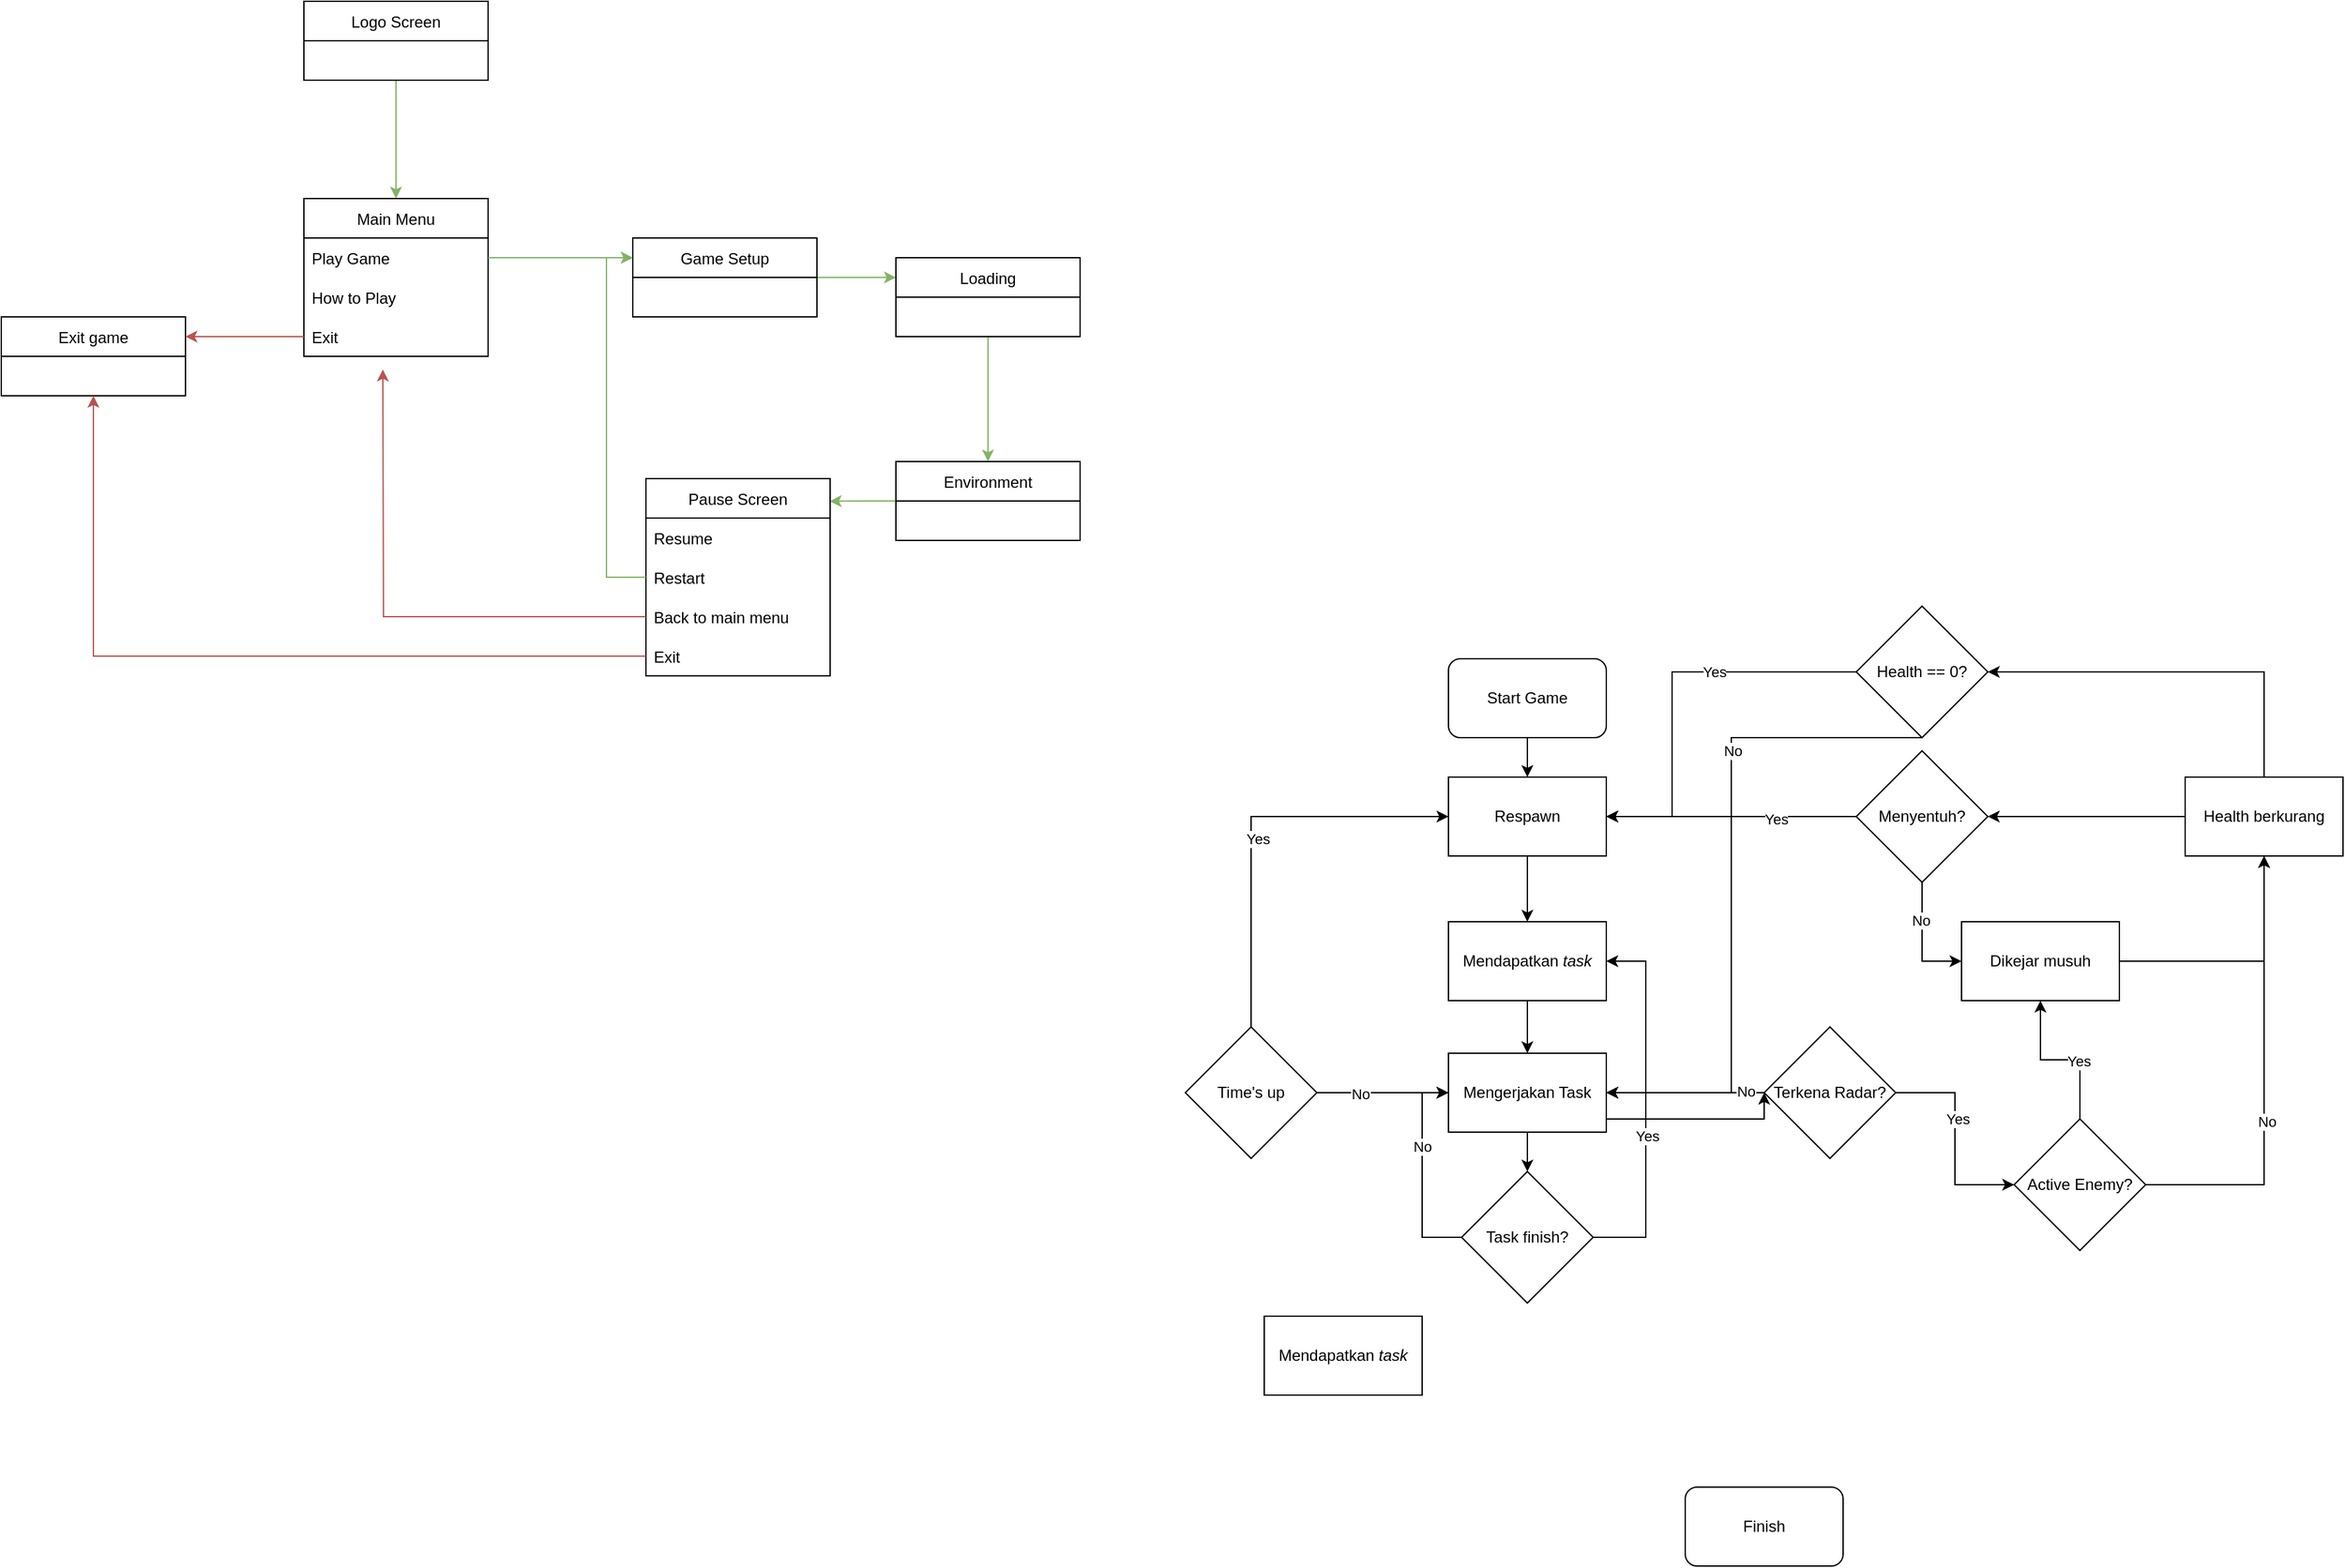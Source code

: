 <mxfile version="17.2.4" type="device"><diagram id="1WqEkN2X0EauxIYjMKih" name="Page-1"><mxGraphModel dx="2146" dy="924" grid="1" gridSize="10" guides="1" tooltips="1" connect="1" arrows="1" fold="1" page="1" pageScale="1" pageWidth="850" pageHeight="1100" math="0" shadow="0"><root><mxCell id="0"/><mxCell id="1" parent="0"/><mxCell id="5Wp8ayxPPfGRR2nNoHC0-17" style="edgeStyle=orthogonalEdgeStyle;rounded=0;orthogonalLoop=1;jettySize=auto;html=1;entryX=0.5;entryY=0;entryDx=0;entryDy=0;fillColor=#d5e8d4;strokeColor=#82b366;" parent="1" source="EbuLcJ5vaQVUIiqfd3_A-2" target="EbuLcJ5vaQVUIiqfd3_A-6" edge="1"><mxGeometry relative="1" as="geometry"/></mxCell><mxCell id="EbuLcJ5vaQVUIiqfd3_A-2" value="Logo Screen" style="swimlane;fontStyle=0;childLayout=stackLayout;horizontal=1;startSize=30;horizontalStack=0;resizeParent=1;resizeParentMax=0;resizeLast=0;collapsible=1;marginBottom=0;" parent="1" vertex="1"><mxGeometry x="140" y="40" width="140" height="60" as="geometry"/></mxCell><mxCell id="EbuLcJ5vaQVUIiqfd3_A-6" value="Main Menu" style="swimlane;fontStyle=0;childLayout=stackLayout;horizontal=1;startSize=30;horizontalStack=0;resizeParent=1;resizeParentMax=0;resizeLast=0;collapsible=1;marginBottom=0;" parent="1" vertex="1"><mxGeometry x="140" y="190" width="140" height="120" as="geometry"/></mxCell><mxCell id="EbuLcJ5vaQVUIiqfd3_A-7" value="Play Game" style="text;strokeColor=none;fillColor=none;align=left;verticalAlign=middle;spacingLeft=4;spacingRight=4;overflow=hidden;points=[[0,0.5],[1,0.5]];portConstraint=eastwest;rotatable=0;" parent="EbuLcJ5vaQVUIiqfd3_A-6" vertex="1"><mxGeometry y="30" width="140" height="30" as="geometry"/></mxCell><mxCell id="5Wp8ayxPPfGRR2nNoHC0-2" value="How to Play" style="text;strokeColor=none;fillColor=none;align=left;verticalAlign=middle;spacingLeft=4;spacingRight=4;overflow=hidden;points=[[0,0.5],[1,0.5]];portConstraint=eastwest;rotatable=0;" parent="EbuLcJ5vaQVUIiqfd3_A-6" vertex="1"><mxGeometry y="60" width="140" height="30" as="geometry"/></mxCell><mxCell id="5Wp8ayxPPfGRR2nNoHC0-4" value="Exit" style="text;strokeColor=none;fillColor=none;align=left;verticalAlign=middle;spacingLeft=4;spacingRight=4;overflow=hidden;points=[[0,0.5],[1,0.5]];portConstraint=eastwest;rotatable=0;" parent="EbuLcJ5vaQVUIiqfd3_A-6" vertex="1"><mxGeometry y="90" width="140" height="30" as="geometry"/></mxCell><mxCell id="5Wp8ayxPPfGRR2nNoHC0-19" style="edgeStyle=orthogonalEdgeStyle;rounded=0;orthogonalLoop=1;jettySize=auto;html=1;entryX=0;entryY=0.25;entryDx=0;entryDy=0;fillColor=#d5e8d4;strokeColor=#82b366;" parent="1" source="EbuLcJ5vaQVUIiqfd3_A-10" target="EbuLcJ5vaQVUIiqfd3_A-12" edge="1"><mxGeometry relative="1" as="geometry"/></mxCell><mxCell id="EbuLcJ5vaQVUIiqfd3_A-10" value="Game Setup" style="swimlane;fontStyle=0;childLayout=stackLayout;horizontal=1;startSize=30;horizontalStack=0;resizeParent=1;resizeParentMax=0;resizeLast=0;collapsible=1;marginBottom=0;" parent="1" vertex="1"><mxGeometry x="390" y="220" width="140" height="60" as="geometry"/></mxCell><mxCell id="5Wp8ayxPPfGRR2nNoHC0-20" style="edgeStyle=orthogonalEdgeStyle;rounded=0;orthogonalLoop=1;jettySize=auto;html=1;entryX=0.5;entryY=0;entryDx=0;entryDy=0;fillColor=#d5e8d4;strokeColor=#82b366;" parent="1" source="EbuLcJ5vaQVUIiqfd3_A-12" target="5Wp8ayxPPfGRR2nNoHC0-10" edge="1"><mxGeometry relative="1" as="geometry"/></mxCell><mxCell id="EbuLcJ5vaQVUIiqfd3_A-12" value="Loading" style="swimlane;fontStyle=0;childLayout=stackLayout;horizontal=1;startSize=30;horizontalStack=0;resizeParent=1;resizeParentMax=0;resizeLast=0;collapsible=1;marginBottom=0;" parent="1" vertex="1"><mxGeometry x="590" y="235" width="140" height="60" as="geometry"/></mxCell><mxCell id="5Wp8ayxPPfGRR2nNoHC0-26" style="edgeStyle=orthogonalEdgeStyle;rounded=0;orthogonalLoop=1;jettySize=auto;html=1;entryX=0.998;entryY=0.115;entryDx=0;entryDy=0;entryPerimeter=0;fillColor=#d5e8d4;strokeColor=#82b366;" parent="1" source="5Wp8ayxPPfGRR2nNoHC0-10" target="5Wp8ayxPPfGRR2nNoHC0-21" edge="1"><mxGeometry relative="1" as="geometry"/></mxCell><mxCell id="5Wp8ayxPPfGRR2nNoHC0-10" value="Environment" style="swimlane;fontStyle=0;childLayout=stackLayout;horizontal=1;startSize=30;horizontalStack=0;resizeParent=1;resizeParentMax=0;resizeLast=0;collapsible=1;marginBottom=0;" parent="1" vertex="1"><mxGeometry x="590" y="390" width="140" height="60" as="geometry"/></mxCell><mxCell id="5Wp8ayxPPfGRR2nNoHC0-14" value="Exit game" style="swimlane;fontStyle=0;childLayout=stackLayout;horizontal=1;startSize=30;horizontalStack=0;resizeParent=1;resizeParentMax=0;resizeLast=0;collapsible=1;marginBottom=0;" parent="1" vertex="1"><mxGeometry x="-90" y="280" width="140" height="60" as="geometry"/></mxCell><mxCell id="5Wp8ayxPPfGRR2nNoHC0-16" style="edgeStyle=orthogonalEdgeStyle;rounded=0;orthogonalLoop=1;jettySize=auto;html=1;entryX=1;entryY=0.25;entryDx=0;entryDy=0;fillColor=#f8cecc;strokeColor=#b85450;" parent="1" source="5Wp8ayxPPfGRR2nNoHC0-4" target="5Wp8ayxPPfGRR2nNoHC0-14" edge="1"><mxGeometry relative="1" as="geometry"/></mxCell><mxCell id="5Wp8ayxPPfGRR2nNoHC0-18" style="edgeStyle=orthogonalEdgeStyle;rounded=0;orthogonalLoop=1;jettySize=auto;html=1;exitX=1;exitY=0.5;exitDx=0;exitDy=0;entryX=0;entryY=0.25;entryDx=0;entryDy=0;fillColor=#d5e8d4;strokeColor=#82b366;" parent="1" source="EbuLcJ5vaQVUIiqfd3_A-7" target="EbuLcJ5vaQVUIiqfd3_A-10" edge="1"><mxGeometry relative="1" as="geometry"/></mxCell><mxCell id="5Wp8ayxPPfGRR2nNoHC0-21" value="Pause Screen" style="swimlane;fontStyle=0;childLayout=stackLayout;horizontal=1;startSize=30;horizontalStack=0;resizeParent=1;resizeParentMax=0;resizeLast=0;collapsible=1;marginBottom=0;" parent="1" vertex="1"><mxGeometry x="400" y="403" width="140" height="150" as="geometry"/></mxCell><mxCell id="5Wp8ayxPPfGRR2nNoHC0-22" value="Resume" style="text;strokeColor=none;fillColor=none;align=left;verticalAlign=middle;spacingLeft=4;spacingRight=4;overflow=hidden;points=[[0,0.5],[1,0.5]];portConstraint=eastwest;rotatable=0;" parent="5Wp8ayxPPfGRR2nNoHC0-21" vertex="1"><mxGeometry y="30" width="140" height="30" as="geometry"/></mxCell><mxCell id="5Wp8ayxPPfGRR2nNoHC0-23" value="Restart" style="text;strokeColor=none;fillColor=none;align=left;verticalAlign=middle;spacingLeft=4;spacingRight=4;overflow=hidden;points=[[0,0.5],[1,0.5]];portConstraint=eastwest;rotatable=0;" parent="5Wp8ayxPPfGRR2nNoHC0-21" vertex="1"><mxGeometry y="60" width="140" height="30" as="geometry"/></mxCell><mxCell id="5Wp8ayxPPfGRR2nNoHC0-25" value="Back to main menu" style="text;strokeColor=none;fillColor=none;align=left;verticalAlign=middle;spacingLeft=4;spacingRight=4;overflow=hidden;points=[[0,0.5],[1,0.5]];portConstraint=eastwest;rotatable=0;" parent="5Wp8ayxPPfGRR2nNoHC0-21" vertex="1"><mxGeometry y="90" width="140" height="30" as="geometry"/></mxCell><mxCell id="5Wp8ayxPPfGRR2nNoHC0-24" value="Exit" style="text;strokeColor=none;fillColor=none;align=left;verticalAlign=middle;spacingLeft=4;spacingRight=4;overflow=hidden;points=[[0,0.5],[1,0.5]];portConstraint=eastwest;rotatable=0;" parent="5Wp8ayxPPfGRR2nNoHC0-21" vertex="1"><mxGeometry y="120" width="140" height="30" as="geometry"/></mxCell><mxCell id="5Wp8ayxPPfGRR2nNoHC0-27" style="edgeStyle=orthogonalEdgeStyle;rounded=0;orthogonalLoop=1;jettySize=auto;html=1;fillColor=#f8cecc;strokeColor=#b85450;" parent="1" source="5Wp8ayxPPfGRR2nNoHC0-25" edge="1"><mxGeometry relative="1" as="geometry"><mxPoint x="200" y="320" as="targetPoint"/></mxGeometry></mxCell><mxCell id="5Wp8ayxPPfGRR2nNoHC0-28" style="edgeStyle=orthogonalEdgeStyle;rounded=0;orthogonalLoop=1;jettySize=auto;html=1;entryX=0;entryY=0.25;entryDx=0;entryDy=0;fillColor=#d5e8d4;strokeColor=#82b366;" parent="1" source="5Wp8ayxPPfGRR2nNoHC0-23" target="EbuLcJ5vaQVUIiqfd3_A-10" edge="1"><mxGeometry relative="1" as="geometry"/></mxCell><mxCell id="5Wp8ayxPPfGRR2nNoHC0-29" style="edgeStyle=orthogonalEdgeStyle;rounded=0;orthogonalLoop=1;jettySize=auto;html=1;entryX=0.5;entryY=1;entryDx=0;entryDy=0;fillColor=#f8cecc;strokeColor=#b85450;" parent="1" source="5Wp8ayxPPfGRR2nNoHC0-24" target="5Wp8ayxPPfGRR2nNoHC0-14" edge="1"><mxGeometry relative="1" as="geometry"/></mxCell><mxCell id="5Wp8ayxPPfGRR2nNoHC0-34" style="edgeStyle=orthogonalEdgeStyle;rounded=0;orthogonalLoop=1;jettySize=auto;html=1;entryX=1;entryY=0.5;entryDx=0;entryDy=0;exitX=1;exitY=0.5;exitDx=0;exitDy=0;" parent="1" source="5Wp8ayxPPfGRR2nNoHC0-30" target="5Wp8ayxPPfGRR2nNoHC0-33" edge="1"><mxGeometry relative="1" as="geometry"><Array as="points"><mxPoint x="1160" y="980"/><mxPoint x="1160" y="770"/></Array></mxGeometry></mxCell><mxCell id="5Wp8ayxPPfGRR2nNoHC0-35" value="Yes" style="edgeLabel;html=1;align=center;verticalAlign=middle;resizable=0;points=[];" parent="5Wp8ayxPPfGRR2nNoHC0-34" vertex="1" connectable="0"><mxGeometry x="-0.154" y="-1" relative="1" as="geometry"><mxPoint y="1" as="offset"/></mxGeometry></mxCell><mxCell id="5Wp8ayxPPfGRR2nNoHC0-47" style="edgeStyle=orthogonalEdgeStyle;rounded=0;orthogonalLoop=1;jettySize=auto;html=1;entryX=0;entryY=0.5;entryDx=0;entryDy=0;" parent="1" source="5Wp8ayxPPfGRR2nNoHC0-30" target="5Wp8ayxPPfGRR2nNoHC0-44" edge="1"><mxGeometry relative="1" as="geometry"><mxPoint x="980" y="880" as="targetPoint"/><Array as="points"><mxPoint x="990" y="980"/><mxPoint x="990" y="870"/></Array></mxGeometry></mxCell><mxCell id="5Wp8ayxPPfGRR2nNoHC0-48" value="No" style="edgeLabel;html=1;align=center;verticalAlign=middle;resizable=0;points=[];" parent="5Wp8ayxPPfGRR2nNoHC0-47" vertex="1" connectable="0"><mxGeometry x="0.235" relative="1" as="geometry"><mxPoint as="offset"/></mxGeometry></mxCell><mxCell id="5Wp8ayxPPfGRR2nNoHC0-30" value="Task finish?" style="rhombus;whiteSpace=wrap;html=1;" parent="1" vertex="1"><mxGeometry x="1020" y="930" width="100" height="100" as="geometry"/></mxCell><mxCell id="5Wp8ayxPPfGRR2nNoHC0-36" value="" style="edgeStyle=orthogonalEdgeStyle;rounded=0;orthogonalLoop=1;jettySize=auto;html=1;entryX=0.5;entryY=0;entryDx=0;entryDy=0;" parent="1" source="5Wp8ayxPPfGRR2nNoHC0-31" target="5Wp8ayxPPfGRR2nNoHC0-40" edge="1"><mxGeometry relative="1" as="geometry"/></mxCell><mxCell id="5Wp8ayxPPfGRR2nNoHC0-31" value="Start Game" style="rounded=1;whiteSpace=wrap;html=1;" parent="1" vertex="1"><mxGeometry x="1010" y="540" width="120" height="60" as="geometry"/></mxCell><mxCell id="5Wp8ayxPPfGRR2nNoHC0-42" style="edgeStyle=orthogonalEdgeStyle;rounded=0;orthogonalLoop=1;jettySize=auto;html=1;entryX=0;entryY=0.5;entryDx=0;entryDy=0;exitX=0.5;exitY=0;exitDx=0;exitDy=0;" parent="1" source="5Wp8ayxPPfGRR2nNoHC0-32" target="5Wp8ayxPPfGRR2nNoHC0-40" edge="1"><mxGeometry relative="1" as="geometry"/></mxCell><mxCell id="5Wp8ayxPPfGRR2nNoHC0-43" value="Yes" style="edgeLabel;html=1;align=center;verticalAlign=middle;resizable=0;points=[];" parent="5Wp8ayxPPfGRR2nNoHC0-42" vertex="1" connectable="0"><mxGeometry x="-0.071" y="-5" relative="1" as="geometry"><mxPoint y="1" as="offset"/></mxGeometry></mxCell><mxCell id="5Wp8ayxPPfGRR2nNoHC0-49" style="edgeStyle=orthogonalEdgeStyle;rounded=0;orthogonalLoop=1;jettySize=auto;html=1;entryX=0;entryY=0.5;entryDx=0;entryDy=0;" parent="1" source="5Wp8ayxPPfGRR2nNoHC0-32" target="5Wp8ayxPPfGRR2nNoHC0-44" edge="1"><mxGeometry relative="1" as="geometry"/></mxCell><mxCell id="5Wp8ayxPPfGRR2nNoHC0-50" value="No" style="edgeLabel;html=1;align=center;verticalAlign=middle;resizable=0;points=[];" parent="5Wp8ayxPPfGRR2nNoHC0-49" vertex="1" connectable="0"><mxGeometry x="-0.338" y="-1" relative="1" as="geometry"><mxPoint as="offset"/></mxGeometry></mxCell><mxCell id="5Wp8ayxPPfGRR2nNoHC0-32" value="Time's up" style="rhombus;whiteSpace=wrap;html=1;" parent="1" vertex="1"><mxGeometry x="810" y="820" width="100" height="100" as="geometry"/></mxCell><mxCell id="5Wp8ayxPPfGRR2nNoHC0-37" value="" style="edgeStyle=orthogonalEdgeStyle;rounded=0;orthogonalLoop=1;jettySize=auto;html=1;entryX=0.5;entryY=0;entryDx=0;entryDy=0;" parent="1" source="5Wp8ayxPPfGRR2nNoHC0-33" target="5Wp8ayxPPfGRR2nNoHC0-44" edge="1"><mxGeometry relative="1" as="geometry"/></mxCell><mxCell id="5Wp8ayxPPfGRR2nNoHC0-33" value="Mendapatkan &lt;i&gt;task&lt;/i&gt;" style="rounded=0;whiteSpace=wrap;html=1;" parent="1" vertex="1"><mxGeometry x="1010" y="740" width="120" height="60" as="geometry"/></mxCell><mxCell id="5Wp8ayxPPfGRR2nNoHC0-38" value="Mendapatkan &lt;i&gt;task&lt;/i&gt;" style="rounded=0;whiteSpace=wrap;html=1;" parent="1" vertex="1"><mxGeometry x="870" y="1040" width="120" height="60" as="geometry"/></mxCell><mxCell id="5Wp8ayxPPfGRR2nNoHC0-39" value="Finish" style="rounded=1;whiteSpace=wrap;html=1;" parent="1" vertex="1"><mxGeometry x="1190" y="1170" width="120" height="60" as="geometry"/></mxCell><mxCell id="5Wp8ayxPPfGRR2nNoHC0-41" value="" style="edgeStyle=orthogonalEdgeStyle;rounded=0;orthogonalLoop=1;jettySize=auto;html=1;" parent="1" source="5Wp8ayxPPfGRR2nNoHC0-40" target="5Wp8ayxPPfGRR2nNoHC0-33" edge="1"><mxGeometry relative="1" as="geometry"/></mxCell><mxCell id="5Wp8ayxPPfGRR2nNoHC0-40" value="Respawn" style="rounded=0;whiteSpace=wrap;html=1;" parent="1" vertex="1"><mxGeometry x="1010" y="630" width="120" height="60" as="geometry"/></mxCell><mxCell id="5Wp8ayxPPfGRR2nNoHC0-45" style="edgeStyle=orthogonalEdgeStyle;rounded=0;orthogonalLoop=1;jettySize=auto;html=1;entryX=0.5;entryY=0;entryDx=0;entryDy=0;" parent="1" source="5Wp8ayxPPfGRR2nNoHC0-44" target="5Wp8ayxPPfGRR2nNoHC0-30" edge="1"><mxGeometry relative="1" as="geometry"/></mxCell><mxCell id="5Wp8ayxPPfGRR2nNoHC0-61" style="edgeStyle=orthogonalEdgeStyle;rounded=0;orthogonalLoop=1;jettySize=auto;html=1;entryX=0;entryY=0.5;entryDx=0;entryDy=0;" parent="1" source="5Wp8ayxPPfGRR2nNoHC0-44" target="5Wp8ayxPPfGRR2nNoHC0-52" edge="1"><mxGeometry relative="1" as="geometry"><Array as="points"><mxPoint x="1250" y="890"/></Array></mxGeometry></mxCell><mxCell id="5Wp8ayxPPfGRR2nNoHC0-44" value="Mengerjakan Task" style="rounded=0;whiteSpace=wrap;html=1;" parent="1" vertex="1"><mxGeometry x="1010" y="840" width="120" height="60" as="geometry"/></mxCell><mxCell id="5Wp8ayxPPfGRR2nNoHC0-67" style="edgeStyle=orthogonalEdgeStyle;rounded=0;orthogonalLoop=1;jettySize=auto;html=1;entryX=0.5;entryY=1;entryDx=0;entryDy=0;" parent="1" source="5Wp8ayxPPfGRR2nNoHC0-51" target="5Wp8ayxPPfGRR2nNoHC0-57" edge="1"><mxGeometry relative="1" as="geometry"/></mxCell><mxCell id="5Wp8ayxPPfGRR2nNoHC0-51" value="Dikejar musuh" style="rounded=0;whiteSpace=wrap;html=1;" parent="1" vertex="1"><mxGeometry x="1400" y="740" width="120" height="60" as="geometry"/></mxCell><mxCell id="5Wp8ayxPPfGRR2nNoHC0-64" value="" style="edgeStyle=orthogonalEdgeStyle;rounded=0;orthogonalLoop=1;jettySize=auto;html=1;" parent="1" source="5Wp8ayxPPfGRR2nNoHC0-52" target="5Wp8ayxPPfGRR2nNoHC0-63" edge="1"><mxGeometry relative="1" as="geometry"/></mxCell><mxCell id="5Wp8ayxPPfGRR2nNoHC0-79" value="Yes" style="edgeLabel;html=1;align=center;verticalAlign=middle;resizable=0;points=[];" parent="5Wp8ayxPPfGRR2nNoHC0-64" vertex="1" connectable="0"><mxGeometry x="-0.187" y="2" relative="1" as="geometry"><mxPoint as="offset"/></mxGeometry></mxCell><mxCell id="5Wp8ayxPPfGRR2nNoHC0-80" style="edgeStyle=orthogonalEdgeStyle;rounded=0;orthogonalLoop=1;jettySize=auto;html=1;" parent="1" source="5Wp8ayxPPfGRR2nNoHC0-52" edge="1"><mxGeometry relative="1" as="geometry"><mxPoint x="1130" y="870" as="targetPoint"/></mxGeometry></mxCell><mxCell id="5Wp8ayxPPfGRR2nNoHC0-81" value="No" style="edgeLabel;html=1;align=center;verticalAlign=middle;resizable=0;points=[];" parent="5Wp8ayxPPfGRR2nNoHC0-80" vertex="1" connectable="0"><mxGeometry x="-0.756" y="-1" relative="1" as="geometry"><mxPoint as="offset"/></mxGeometry></mxCell><mxCell id="5Wp8ayxPPfGRR2nNoHC0-52" value="Terkena Radar?" style="rhombus;whiteSpace=wrap;html=1;" parent="1" vertex="1"><mxGeometry x="1250" y="820" width="100" height="100" as="geometry"/></mxCell><mxCell id="5Wp8ayxPPfGRR2nNoHC0-58" value="" style="edgeStyle=orthogonalEdgeStyle;rounded=0;orthogonalLoop=1;jettySize=auto;html=1;entryX=1;entryY=0.5;entryDx=0;entryDy=0;" parent="1" source="5Wp8ayxPPfGRR2nNoHC0-54" target="5Wp8ayxPPfGRR2nNoHC0-40" edge="1"><mxGeometry relative="1" as="geometry"/></mxCell><mxCell id="5Wp8ayxPPfGRR2nNoHC0-69" value="Yes" style="edgeLabel;html=1;align=center;verticalAlign=middle;resizable=0;points=[];" parent="5Wp8ayxPPfGRR2nNoHC0-58" vertex="1" connectable="0"><mxGeometry x="-0.351" y="2" relative="1" as="geometry"><mxPoint as="offset"/></mxGeometry></mxCell><mxCell id="5Wp8ayxPPfGRR2nNoHC0-73" style="edgeStyle=orthogonalEdgeStyle;rounded=0;orthogonalLoop=1;jettySize=auto;html=1;entryX=0;entryY=0.5;entryDx=0;entryDy=0;" parent="1" source="5Wp8ayxPPfGRR2nNoHC0-54" target="5Wp8ayxPPfGRR2nNoHC0-51" edge="1"><mxGeometry relative="1" as="geometry"/></mxCell><mxCell id="5Wp8ayxPPfGRR2nNoHC0-74" value="No" style="edgeLabel;html=1;align=center;verticalAlign=middle;resizable=0;points=[];" parent="5Wp8ayxPPfGRR2nNoHC0-73" vertex="1" connectable="0"><mxGeometry x="-0.356" y="-1" relative="1" as="geometry"><mxPoint as="offset"/></mxGeometry></mxCell><mxCell id="5Wp8ayxPPfGRR2nNoHC0-54" value="Menyentuh?" style="rhombus;whiteSpace=wrap;html=1;" parent="1" vertex="1"><mxGeometry x="1320" y="610" width="100" height="100" as="geometry"/></mxCell><mxCell id="5Wp8ayxPPfGRR2nNoHC0-60" value="" style="edgeStyle=orthogonalEdgeStyle;rounded=0;orthogonalLoop=1;jettySize=auto;html=1;" parent="1" source="5Wp8ayxPPfGRR2nNoHC0-57" target="5Wp8ayxPPfGRR2nNoHC0-59" edge="1"><mxGeometry relative="1" as="geometry"><Array as="points"><mxPoint x="1630" y="550"/></Array></mxGeometry></mxCell><mxCell id="5Wp8ayxPPfGRR2nNoHC0-68" style="edgeStyle=orthogonalEdgeStyle;rounded=0;orthogonalLoop=1;jettySize=auto;html=1;exitX=0;exitY=0.5;exitDx=0;exitDy=0;entryX=1;entryY=0.5;entryDx=0;entryDy=0;" parent="1" source="5Wp8ayxPPfGRR2nNoHC0-57" target="5Wp8ayxPPfGRR2nNoHC0-54" edge="1"><mxGeometry relative="1" as="geometry"/></mxCell><mxCell id="5Wp8ayxPPfGRR2nNoHC0-57" value="Health berkurang" style="rounded=0;whiteSpace=wrap;html=1;" parent="1" vertex="1"><mxGeometry x="1570" y="630" width="120" height="60" as="geometry"/></mxCell><mxCell id="5Wp8ayxPPfGRR2nNoHC0-71" style="edgeStyle=orthogonalEdgeStyle;rounded=0;orthogonalLoop=1;jettySize=auto;html=1;" parent="1" source="5Wp8ayxPPfGRR2nNoHC0-59" target="5Wp8ayxPPfGRR2nNoHC0-40" edge="1"><mxGeometry relative="1" as="geometry"><Array as="points"><mxPoint x="1180" y="550"/><mxPoint x="1180" y="660"/></Array></mxGeometry></mxCell><mxCell id="5Wp8ayxPPfGRR2nNoHC0-76" value="Yes" style="edgeLabel;html=1;align=center;verticalAlign=middle;resizable=0;points=[];" parent="5Wp8ayxPPfGRR2nNoHC0-71" vertex="1" connectable="0"><mxGeometry x="-0.278" relative="1" as="geometry"><mxPoint as="offset"/></mxGeometry></mxCell><mxCell id="5Wp8ayxPPfGRR2nNoHC0-77" style="edgeStyle=orthogonalEdgeStyle;rounded=0;orthogonalLoop=1;jettySize=auto;html=1;entryX=1;entryY=0.5;entryDx=0;entryDy=0;exitX=0.5;exitY=1;exitDx=0;exitDy=0;" parent="1" source="5Wp8ayxPPfGRR2nNoHC0-59" target="5Wp8ayxPPfGRR2nNoHC0-44" edge="1"><mxGeometry relative="1" as="geometry"><Array as="points"><mxPoint x="1225" y="600"/><mxPoint x="1225" y="870"/></Array></mxGeometry></mxCell><mxCell id="5Wp8ayxPPfGRR2nNoHC0-78" value="No" style="edgeLabel;html=1;align=center;verticalAlign=middle;resizable=0;points=[];" parent="5Wp8ayxPPfGRR2nNoHC0-77" vertex="1" connectable="0"><mxGeometry x="-0.394" y="1" relative="1" as="geometry"><mxPoint as="offset"/></mxGeometry></mxCell><mxCell id="5Wp8ayxPPfGRR2nNoHC0-59" value="Health == 0?" style="rhombus;whiteSpace=wrap;html=1;" parent="1" vertex="1"><mxGeometry x="1320" y="500" width="100" height="100" as="geometry"/></mxCell><mxCell id="5Wp8ayxPPfGRR2nNoHC0-66" value="" style="edgeStyle=orthogonalEdgeStyle;rounded=0;orthogonalLoop=1;jettySize=auto;html=1;" parent="1" source="5Wp8ayxPPfGRR2nNoHC0-63" target="5Wp8ayxPPfGRR2nNoHC0-51" edge="1"><mxGeometry relative="1" as="geometry"/></mxCell><mxCell id="5Wp8ayxPPfGRR2nNoHC0-72" value="Yes" style="edgeLabel;html=1;align=center;verticalAlign=middle;resizable=0;points=[];" parent="5Wp8ayxPPfGRR2nNoHC0-66" vertex="1" connectable="0"><mxGeometry x="-0.269" y="1" relative="1" as="geometry"><mxPoint as="offset"/></mxGeometry></mxCell><mxCell id="5Wp8ayxPPfGRR2nNoHC0-70" style="edgeStyle=orthogonalEdgeStyle;rounded=0;orthogonalLoop=1;jettySize=auto;html=1;" parent="1" source="5Wp8ayxPPfGRR2nNoHC0-63" target="5Wp8ayxPPfGRR2nNoHC0-57" edge="1"><mxGeometry relative="1" as="geometry"/></mxCell><mxCell id="5Wp8ayxPPfGRR2nNoHC0-82" value="No" style="edgeLabel;html=1;align=center;verticalAlign=middle;resizable=0;points=[];" parent="5Wp8ayxPPfGRR2nNoHC0-70" vertex="1" connectable="0"><mxGeometry x="-0.187" y="-2" relative="1" as="geometry"><mxPoint as="offset"/></mxGeometry></mxCell><mxCell id="5Wp8ayxPPfGRR2nNoHC0-63" value="Active Enemy?" style="rhombus;whiteSpace=wrap;html=1;" parent="1" vertex="1"><mxGeometry x="1440" y="890" width="100" height="100" as="geometry"/></mxCell></root></mxGraphModel></diagram></mxfile>